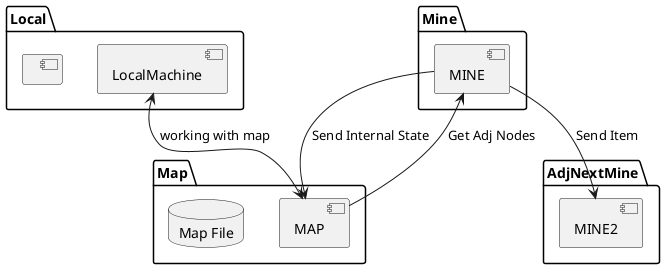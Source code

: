 @startuml
'https://plantuml.com/component-diagram

'TODO: Max amount nodes is about 100. Better to make that 1 node is responsible for 9/16 tiles.

package "Local" {
  [LocalMachine]
  component A [
  ]
}

package "Map" {
  [MAP]

  database "Map File" {
  }
  component A [
  1. Store node MAP in filesystem.
  2. Get nodes update from frontend.
  3. Serve frontend.

  1. Create new nodes.
  2. Store nodes ip addresses/state.
  3. Serve adjusted_nodes endpoint.
  ]
}

LocalMachine <--> MAP : working with map

package "Mine" {
  [MINE]
}

package "AdjNextMine" {
  [MINE2]
}

MINE --> MAP : Send Internal State
MINE <-- MAP : Get Adj Nodes

MINE --> MINE2 : Send Item

@enduml